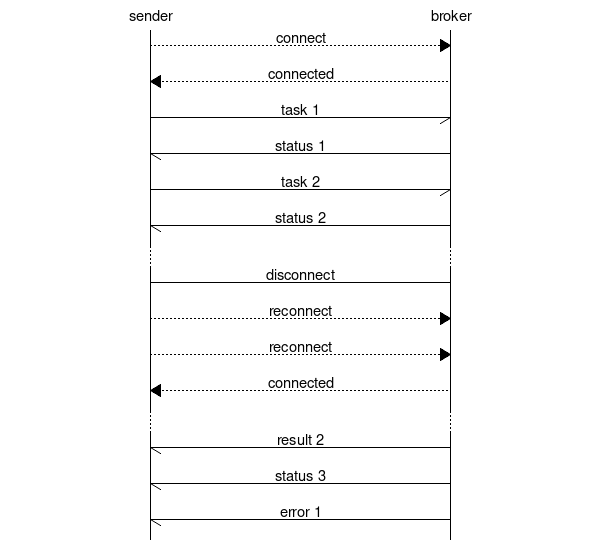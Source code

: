 msc {
    sender, broker;

    sender>>broker[label="connect"];
    sender<<broker[label="connected"];
    sender->broker[label="task 1"];
    sender<-broker[label="status 1"];
    sender->broker[label="task 2"];
    sender<-broker[label="status 2"];
    ...;
    sender--broker[label="disconnect"];
    sender>>broker[label="reconnect"];
    sender>>broker[label="reconnect"];
    sender<<broker[label="connected"];
    ...;
    sender<-broker[label="result 2"];
    sender<-broker[label="status 3"];
    sender<-broker[label="error 1"];
}
